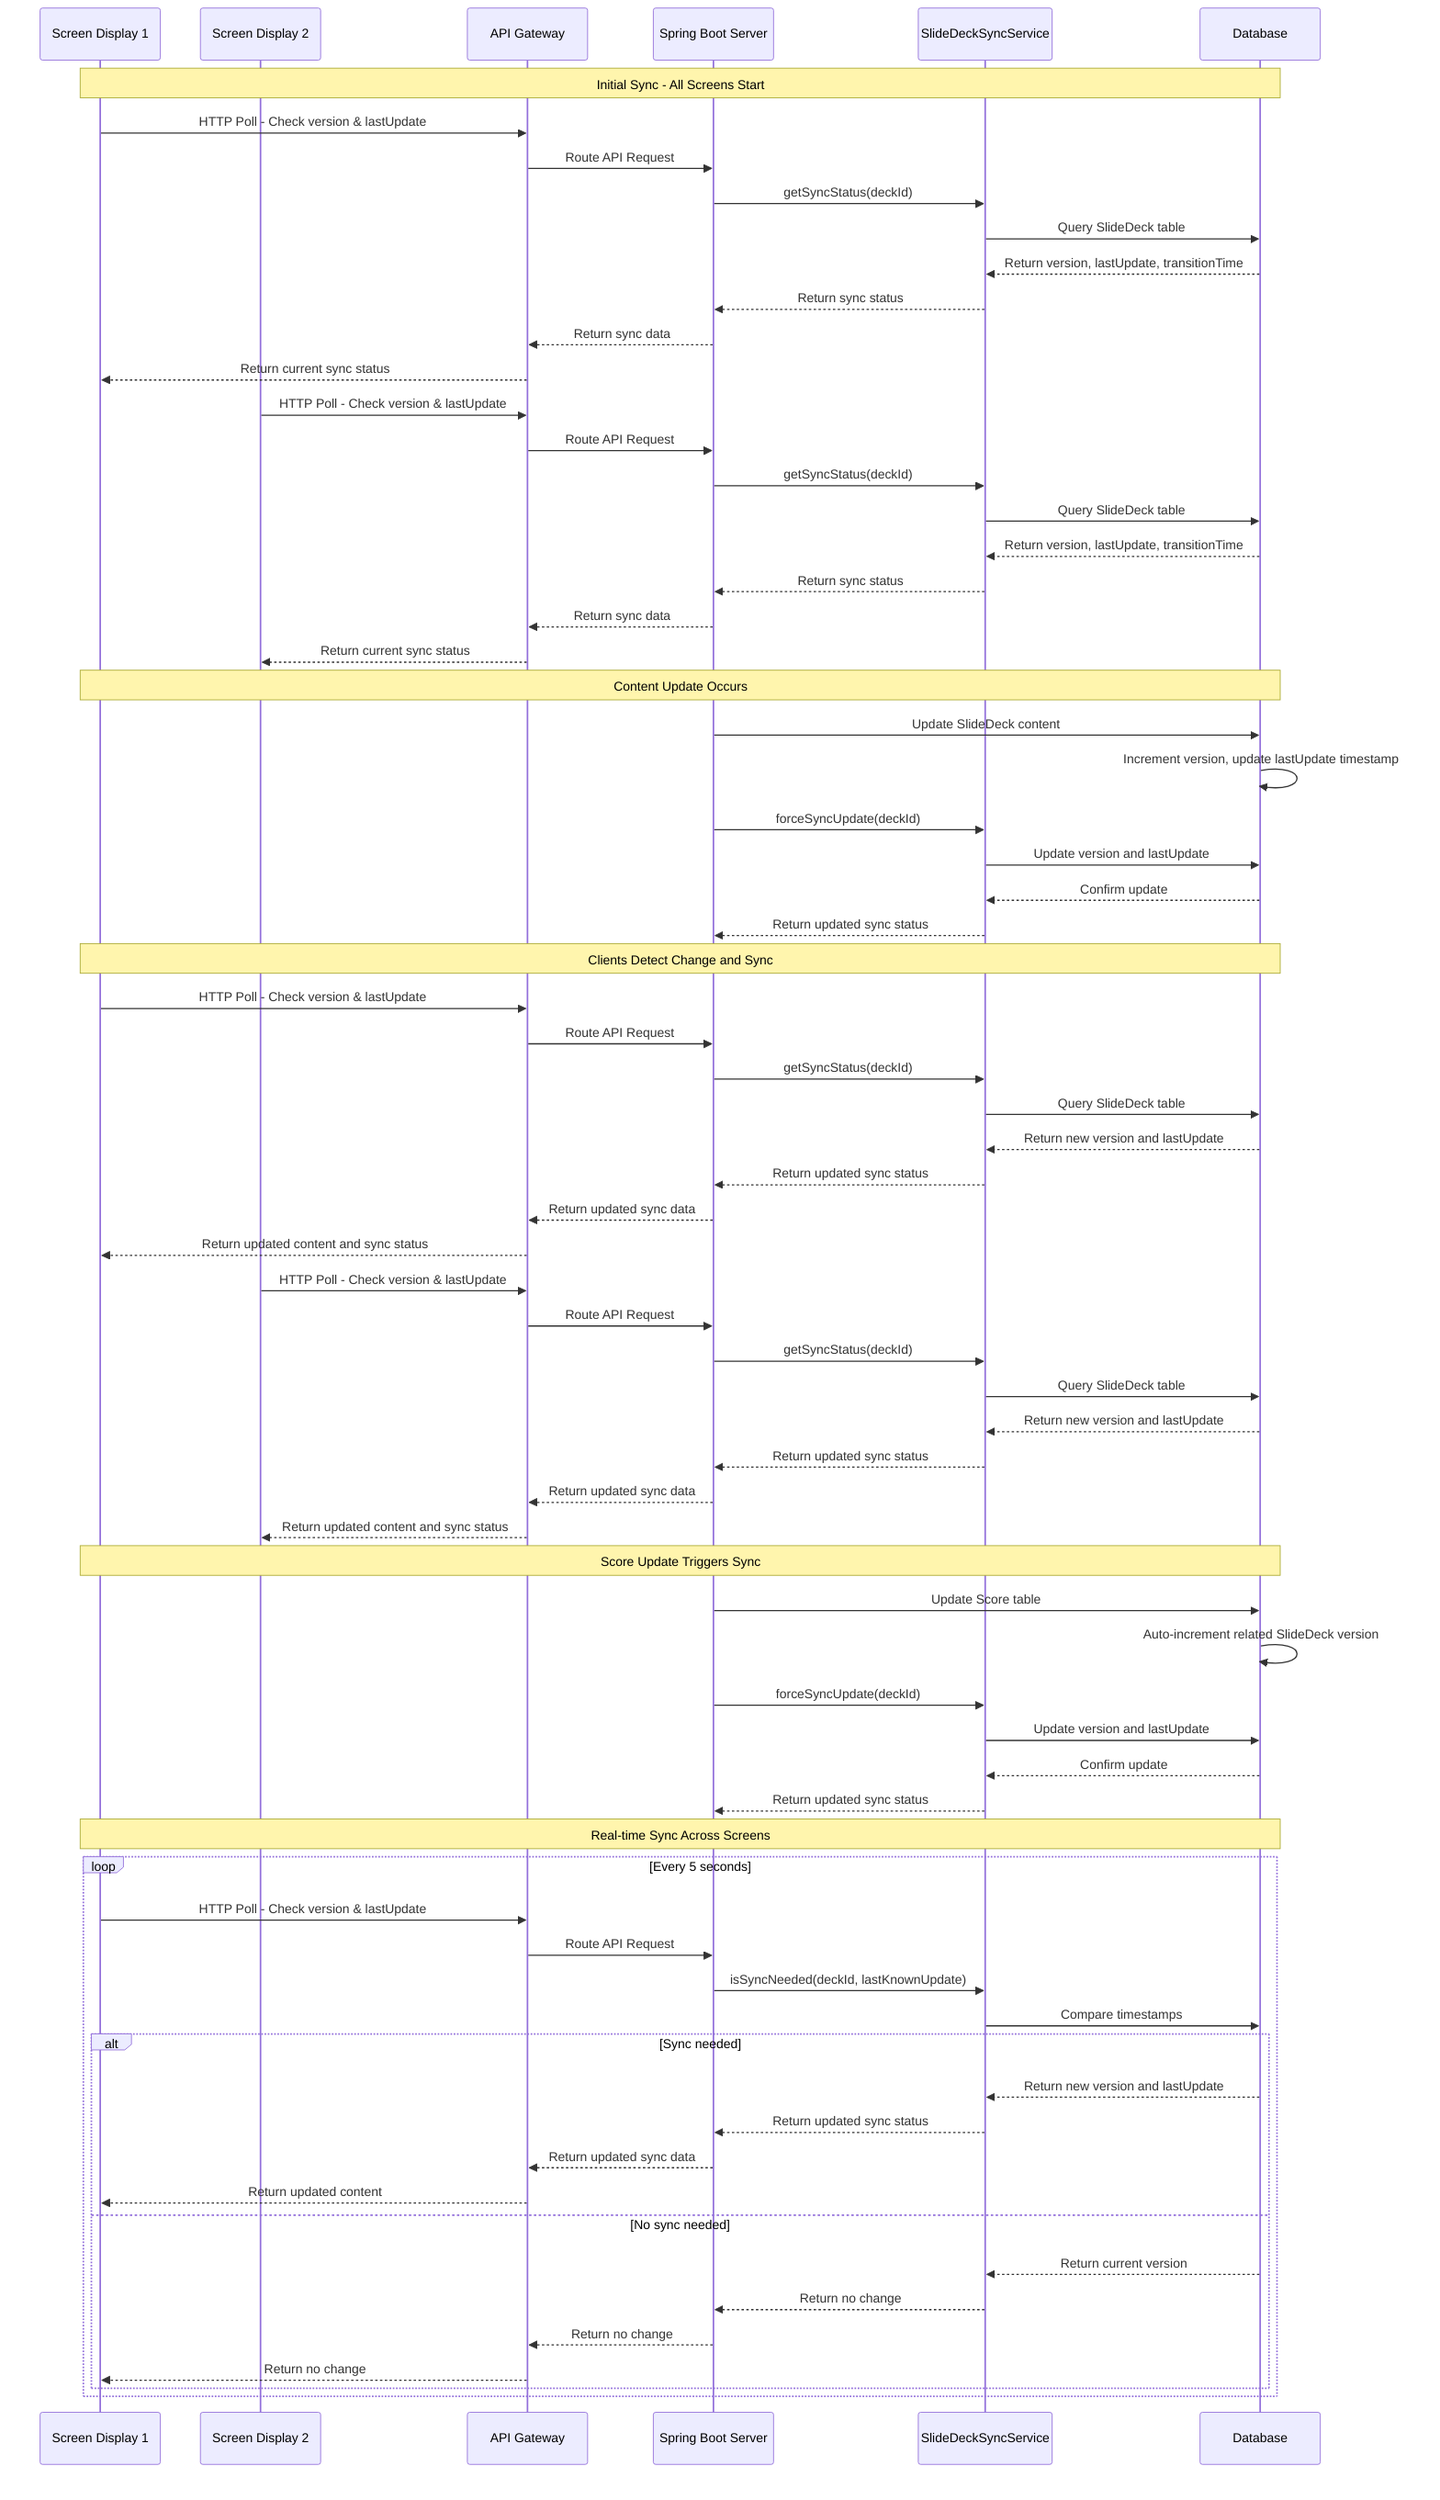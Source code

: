 ---
config:
  look: handDrawn
---
sequenceDiagram
    participant Client1 as Screen Display 1
    participant Client2 as Screen Display 2
    participant Gateway as API Gateway
    participant Server as Spring Boot Server
    participant SyncService as SlideDeckSyncService
    participant DB as Database
    Note over Client1,DB: Initial Sync - All Screens Start
    Client1->>Gateway: HTTP Poll - Check version & lastUpdate
    Gateway->>Server: Route API Request
    Server->>SyncService: getSyncStatus(deckId)
    SyncService->>DB: Query SlideDeck table
    DB-->>SyncService: Return version, lastUpdate, transitionTime
    SyncService-->>Server: Return sync status
    Server-->>Gateway: Return sync data
    Gateway-->>Client1: Return current sync status
    Client2->>Gateway: HTTP Poll - Check version & lastUpdate
    Gateway->>Server: Route API Request
    Server->>SyncService: getSyncStatus(deckId)
    SyncService->>DB: Query SlideDeck table
    DB-->>SyncService: Return version, lastUpdate, transitionTime
    SyncService-->>Server: Return sync status
    Server-->>Gateway: Return sync data
    Gateway-->>Client2: Return current sync status
    Note over Client1,DB: Content Update Occurs
    Server->>DB: Update SlideDeck content
    DB->>DB: Increment version, update lastUpdate timestamp
    Server->>SyncService: forceSyncUpdate(deckId)
    SyncService->>DB: Update version and lastUpdate
    DB-->>SyncService: Confirm update
    SyncService-->>Server: Return updated sync status
    Note over Client1,DB: Clients Detect Change and Sync
    Client1->>Gateway: HTTP Poll - Check version & lastUpdate
    Gateway->>Server: Route API Request
    Server->>SyncService: getSyncStatus(deckId)
    SyncService->>DB: Query SlideDeck table
    DB-->>SyncService: Return new version and lastUpdate
    SyncService-->>Server: Return updated sync status
    Server-->>Gateway: Return updated sync data
    Gateway-->>Client1: Return updated content and sync status
    Client2->>Gateway: HTTP Poll - Check version & lastUpdate
    Gateway->>Server: Route API Request
    Server->>SyncService: getSyncStatus(deckId)
    SyncService->>DB: Query SlideDeck table
    DB-->>SyncService: Return new version and lastUpdate
    SyncService-->>Server: Return updated sync status
    Server-->>Gateway: Return updated sync data
    Gateway-->>Client2: Return updated content and sync status
    Note over Client1,DB: Score Update Triggers Sync
    Server->>DB: Update Score table
    DB->>DB: Auto-increment related SlideDeck version
    Server->>SyncService: forceSyncUpdate(deckId)
    SyncService->>DB: Update version and lastUpdate
    DB-->>SyncService: Confirm update
    SyncService-->>Server: Return updated sync status
    Note over Client1,DB: Real-time Sync Across Screens
    loop Every 5 seconds
        Client1->>Gateway: HTTP Poll - Check version & lastUpdate
        Gateway->>Server: Route API Request
        Server->>SyncService: isSyncNeeded(deckId, lastKnownUpdate)
        SyncService->>DB: Compare timestamps
        alt Sync needed
            DB-->>SyncService: Return new version and lastUpdate
            SyncService-->>Server: Return updated sync status
            Server-->>Gateway: Return updated sync data
            Gateway-->>Client1: Return updated content
        else No sync needed
            DB-->>SyncService: Return current version
            SyncService-->>Server: Return no change
            Server-->>Gateway: Return no change
            Gateway-->>Client1: Return no change
        end
    end